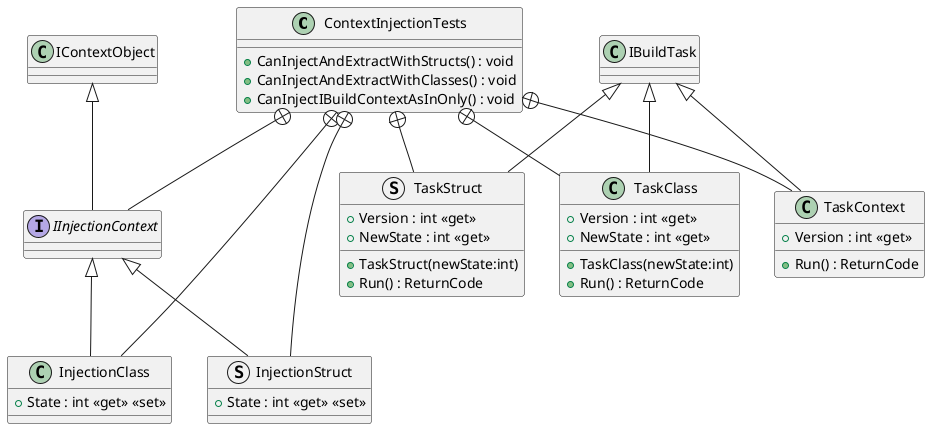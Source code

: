 @startuml
class ContextInjectionTests {
    + CanInjectAndExtractWithStructs() : void
    + CanInjectAndExtractWithClasses() : void
    + CanInjectIBuildContextAsInOnly() : void
}
interface IInjectionContext {
}
class InjectionClass {
    + State : int <<get>> <<set>>
}
struct InjectionStruct {
    + State : int <<get>> <<set>>
}
struct TaskStruct {
    + Version : int <<get>>
    + NewState : int <<get>>
    + TaskStruct(newState:int)
    + Run() : ReturnCode
}
class TaskClass {
    + Version : int <<get>>
    + NewState : int <<get>>
    + TaskClass(newState:int)
    + Run() : ReturnCode
}
class TaskContext {
    + Version : int <<get>>
    + Run() : ReturnCode
}
ContextInjectionTests +-- IInjectionContext
IContextObject <|-- IInjectionContext
ContextInjectionTests +-- InjectionClass
IInjectionContext <|-- InjectionClass
ContextInjectionTests +-- InjectionStruct
IInjectionContext <|-- InjectionStruct
ContextInjectionTests +-- TaskStruct
IBuildTask <|-- TaskStruct
ContextInjectionTests +-- TaskClass
IBuildTask <|-- TaskClass
ContextInjectionTests +-- TaskContext
IBuildTask <|-- TaskContext
@enduml
